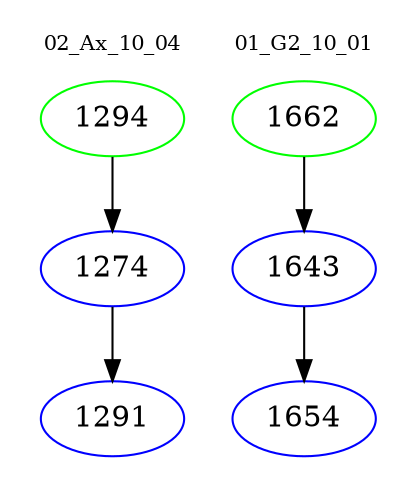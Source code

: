 digraph{
subgraph cluster_0 {
color = white
label = "02_Ax_10_04";
fontsize=10;
T0_1294 [label="1294", color="green"]
T0_1294 -> T0_1274 [color="black"]
T0_1274 [label="1274", color="blue"]
T0_1274 -> T0_1291 [color="black"]
T0_1291 [label="1291", color="blue"]
}
subgraph cluster_1 {
color = white
label = "01_G2_10_01";
fontsize=10;
T1_1662 [label="1662", color="green"]
T1_1662 -> T1_1643 [color="black"]
T1_1643 [label="1643", color="blue"]
T1_1643 -> T1_1654 [color="black"]
T1_1654 [label="1654", color="blue"]
}
}
